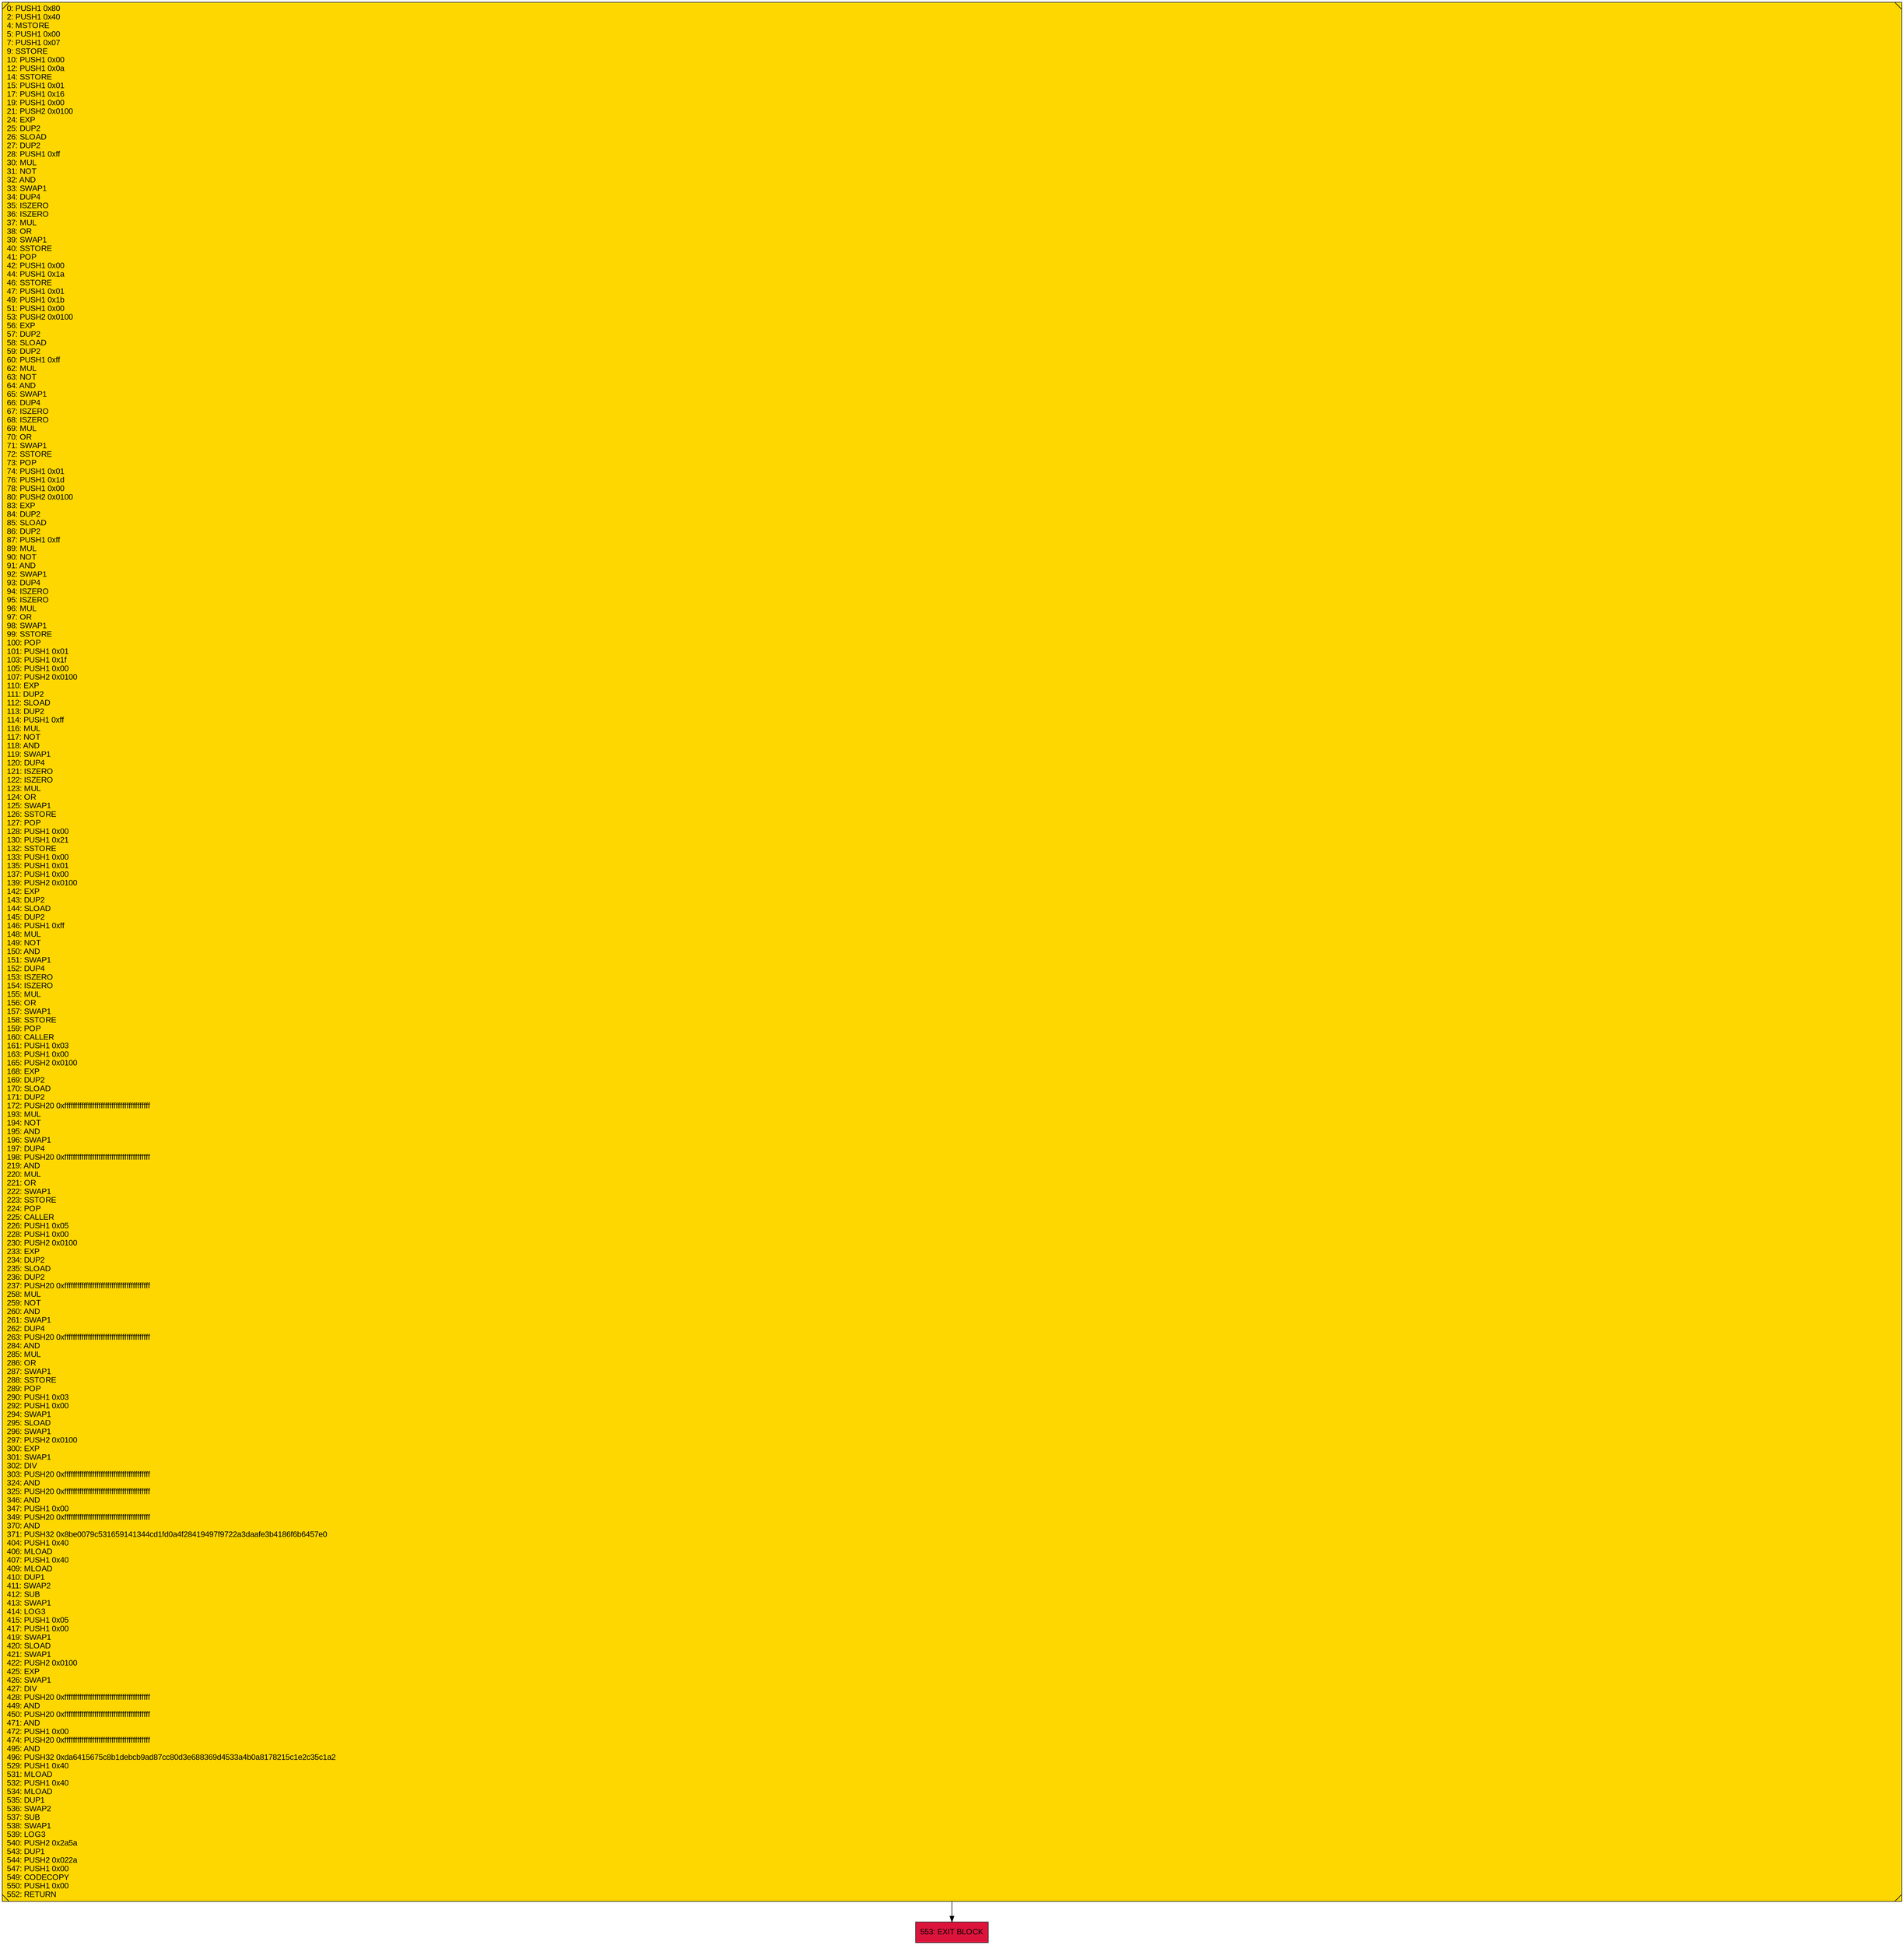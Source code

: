 digraph G {
bgcolor=transparent rankdir=UD;
node [shape=box style=filled color=black fillcolor=white fontname=arial fontcolor=black];
0 [label="0: PUSH1 0x80\l2: PUSH1 0x40\l4: MSTORE\l5: PUSH1 0x00\l7: PUSH1 0x07\l9: SSTORE\l10: PUSH1 0x00\l12: PUSH1 0x0a\l14: SSTORE\l15: PUSH1 0x01\l17: PUSH1 0x16\l19: PUSH1 0x00\l21: PUSH2 0x0100\l24: EXP\l25: DUP2\l26: SLOAD\l27: DUP2\l28: PUSH1 0xff\l30: MUL\l31: NOT\l32: AND\l33: SWAP1\l34: DUP4\l35: ISZERO\l36: ISZERO\l37: MUL\l38: OR\l39: SWAP1\l40: SSTORE\l41: POP\l42: PUSH1 0x00\l44: PUSH1 0x1a\l46: SSTORE\l47: PUSH1 0x01\l49: PUSH1 0x1b\l51: PUSH1 0x00\l53: PUSH2 0x0100\l56: EXP\l57: DUP2\l58: SLOAD\l59: DUP2\l60: PUSH1 0xff\l62: MUL\l63: NOT\l64: AND\l65: SWAP1\l66: DUP4\l67: ISZERO\l68: ISZERO\l69: MUL\l70: OR\l71: SWAP1\l72: SSTORE\l73: POP\l74: PUSH1 0x01\l76: PUSH1 0x1d\l78: PUSH1 0x00\l80: PUSH2 0x0100\l83: EXP\l84: DUP2\l85: SLOAD\l86: DUP2\l87: PUSH1 0xff\l89: MUL\l90: NOT\l91: AND\l92: SWAP1\l93: DUP4\l94: ISZERO\l95: ISZERO\l96: MUL\l97: OR\l98: SWAP1\l99: SSTORE\l100: POP\l101: PUSH1 0x01\l103: PUSH1 0x1f\l105: PUSH1 0x00\l107: PUSH2 0x0100\l110: EXP\l111: DUP2\l112: SLOAD\l113: DUP2\l114: PUSH1 0xff\l116: MUL\l117: NOT\l118: AND\l119: SWAP1\l120: DUP4\l121: ISZERO\l122: ISZERO\l123: MUL\l124: OR\l125: SWAP1\l126: SSTORE\l127: POP\l128: PUSH1 0x00\l130: PUSH1 0x21\l132: SSTORE\l133: PUSH1 0x00\l135: PUSH1 0x01\l137: PUSH1 0x00\l139: PUSH2 0x0100\l142: EXP\l143: DUP2\l144: SLOAD\l145: DUP2\l146: PUSH1 0xff\l148: MUL\l149: NOT\l150: AND\l151: SWAP1\l152: DUP4\l153: ISZERO\l154: ISZERO\l155: MUL\l156: OR\l157: SWAP1\l158: SSTORE\l159: POP\l160: CALLER\l161: PUSH1 0x03\l163: PUSH1 0x00\l165: PUSH2 0x0100\l168: EXP\l169: DUP2\l170: SLOAD\l171: DUP2\l172: PUSH20 0xffffffffffffffffffffffffffffffffffffffff\l193: MUL\l194: NOT\l195: AND\l196: SWAP1\l197: DUP4\l198: PUSH20 0xffffffffffffffffffffffffffffffffffffffff\l219: AND\l220: MUL\l221: OR\l222: SWAP1\l223: SSTORE\l224: POP\l225: CALLER\l226: PUSH1 0x05\l228: PUSH1 0x00\l230: PUSH2 0x0100\l233: EXP\l234: DUP2\l235: SLOAD\l236: DUP2\l237: PUSH20 0xffffffffffffffffffffffffffffffffffffffff\l258: MUL\l259: NOT\l260: AND\l261: SWAP1\l262: DUP4\l263: PUSH20 0xffffffffffffffffffffffffffffffffffffffff\l284: AND\l285: MUL\l286: OR\l287: SWAP1\l288: SSTORE\l289: POP\l290: PUSH1 0x03\l292: PUSH1 0x00\l294: SWAP1\l295: SLOAD\l296: SWAP1\l297: PUSH2 0x0100\l300: EXP\l301: SWAP1\l302: DIV\l303: PUSH20 0xffffffffffffffffffffffffffffffffffffffff\l324: AND\l325: PUSH20 0xffffffffffffffffffffffffffffffffffffffff\l346: AND\l347: PUSH1 0x00\l349: PUSH20 0xffffffffffffffffffffffffffffffffffffffff\l370: AND\l371: PUSH32 0x8be0079c531659141344cd1fd0a4f28419497f9722a3daafe3b4186f6b6457e0\l404: PUSH1 0x40\l406: MLOAD\l407: PUSH1 0x40\l409: MLOAD\l410: DUP1\l411: SWAP2\l412: SUB\l413: SWAP1\l414: LOG3\l415: PUSH1 0x05\l417: PUSH1 0x00\l419: SWAP1\l420: SLOAD\l421: SWAP1\l422: PUSH2 0x0100\l425: EXP\l426: SWAP1\l427: DIV\l428: PUSH20 0xffffffffffffffffffffffffffffffffffffffff\l449: AND\l450: PUSH20 0xffffffffffffffffffffffffffffffffffffffff\l471: AND\l472: PUSH1 0x00\l474: PUSH20 0xffffffffffffffffffffffffffffffffffffffff\l495: AND\l496: PUSH32 0xda6415675c8b1debcb9ad87cc80d3e688369d4533a4b0a8178215c1e2c35c1a2\l529: PUSH1 0x40\l531: MLOAD\l532: PUSH1 0x40\l534: MLOAD\l535: DUP1\l536: SWAP2\l537: SUB\l538: SWAP1\l539: LOG3\l540: PUSH2 0x2a5a\l543: DUP1\l544: PUSH2 0x022a\l547: PUSH1 0x00\l549: CODECOPY\l550: PUSH1 0x00\l552: RETURN\l" shape=Msquare fillcolor=gold ];
553 [label="553: EXIT BLOCK\l" fillcolor=crimson ];
0 -> 553;
}